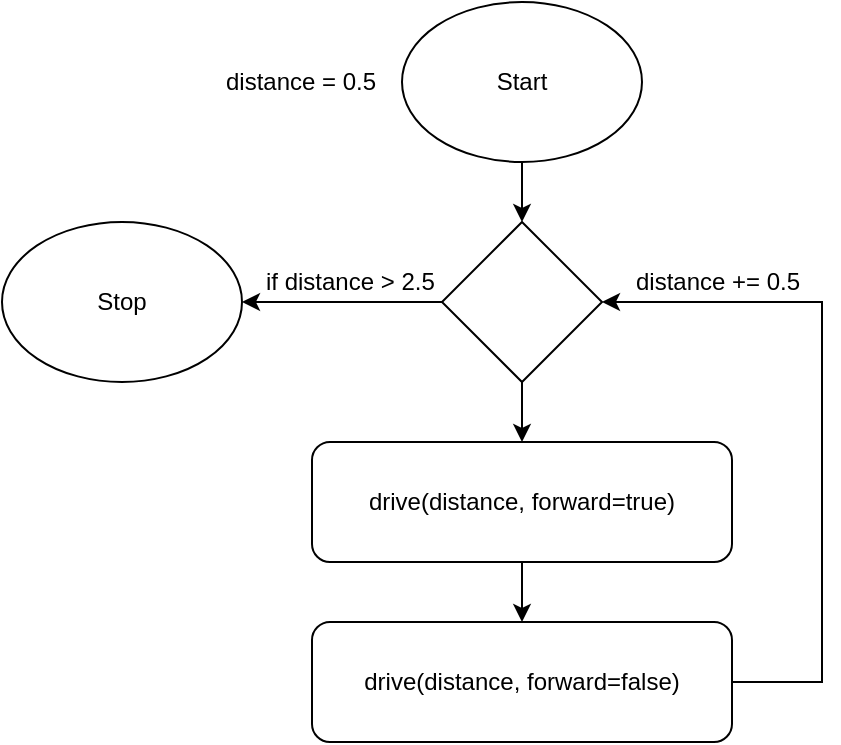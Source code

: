 <mxfile version="11.2.5" type="device" pages="1"><diagram id="Orkud43MLt0eyFwBBy7L" name="Page-1"><mxGraphModel dx="782" dy="411" grid="1" gridSize="10" guides="1" tooltips="1" connect="1" arrows="1" fold="1" page="1" pageScale="1" pageWidth="827" pageHeight="1169" math="0" shadow="0"><root><mxCell id="0"/><mxCell id="1" parent="0"/><mxCell id="f_i7wdrZVsJJb8VaxiQZ-4" value="" style="edgeStyle=orthogonalEdgeStyle;rounded=0;orthogonalLoop=1;jettySize=auto;html=1;" edge="1" parent="1" source="f_i7wdrZVsJJb8VaxiQZ-1" target="f_i7wdrZVsJJb8VaxiQZ-2"><mxGeometry relative="1" as="geometry"/></mxCell><mxCell id="f_i7wdrZVsJJb8VaxiQZ-1" value="&lt;div&gt;Start&lt;/div&gt;" style="ellipse;whiteSpace=wrap;html=1;" vertex="1" parent="1"><mxGeometry x="290" y="10" width="120" height="80" as="geometry"/></mxCell><mxCell id="f_i7wdrZVsJJb8VaxiQZ-9" value="" style="edgeStyle=orthogonalEdgeStyle;rounded=0;orthogonalLoop=1;jettySize=auto;html=1;entryX=1;entryY=0.5;entryDx=0;entryDy=0;" edge="1" parent="1" source="f_i7wdrZVsJJb8VaxiQZ-2" target="f_i7wdrZVsJJb8VaxiQZ-7"><mxGeometry relative="1" as="geometry"><mxPoint x="230" y="160" as="targetPoint"/></mxGeometry></mxCell><mxCell id="f_i7wdrZVsJJb8VaxiQZ-11" value="" style="edgeStyle=orthogonalEdgeStyle;rounded=0;orthogonalLoop=1;jettySize=auto;html=1;entryX=0.5;entryY=0;entryDx=0;entryDy=0;" edge="1" parent="1" source="f_i7wdrZVsJJb8VaxiQZ-2" target="f_i7wdrZVsJJb8VaxiQZ-12"><mxGeometry relative="1" as="geometry"><mxPoint x="350" y="280" as="targetPoint"/></mxGeometry></mxCell><mxCell id="f_i7wdrZVsJJb8VaxiQZ-2" value="" style="rhombus;whiteSpace=wrap;html=1;" vertex="1" parent="1"><mxGeometry x="310" y="120" width="80" height="80" as="geometry"/></mxCell><mxCell id="f_i7wdrZVsJJb8VaxiQZ-5" value="distance = 0.5" style="text;html=1;resizable=0;points=[];autosize=1;align=left;verticalAlign=top;spacingTop=-4;" vertex="1" parent="1"><mxGeometry x="200" y="40" width="90" height="20" as="geometry"/></mxCell><mxCell id="f_i7wdrZVsJJb8VaxiQZ-6" value="&lt;div&gt;if distance &amp;gt; 2.5&lt;/div&gt;" style="text;html=1;resizable=0;points=[];autosize=1;align=left;verticalAlign=top;spacingTop=-4;" vertex="1" parent="1"><mxGeometry x="220" y="140" width="100" height="20" as="geometry"/></mxCell><mxCell id="f_i7wdrZVsJJb8VaxiQZ-7" value="&lt;div&gt;Stop&lt;/div&gt;" style="ellipse;whiteSpace=wrap;html=1;" vertex="1" parent="1"><mxGeometry x="90" y="120" width="120" height="80" as="geometry"/></mxCell><mxCell id="f_i7wdrZVsJJb8VaxiQZ-14" value="" style="edgeStyle=orthogonalEdgeStyle;rounded=0;orthogonalLoop=1;jettySize=auto;html=1;" edge="1" parent="1" source="f_i7wdrZVsJJb8VaxiQZ-12" target="f_i7wdrZVsJJb8VaxiQZ-13"><mxGeometry relative="1" as="geometry"/></mxCell><mxCell id="f_i7wdrZVsJJb8VaxiQZ-12" value="&lt;div&gt;drive(distance, forward=true)&lt;/div&gt;" style="rounded=1;whiteSpace=wrap;html=1;" vertex="1" parent="1"><mxGeometry x="245" y="230" width="210" height="60" as="geometry"/></mxCell><mxCell id="f_i7wdrZVsJJb8VaxiQZ-13" value="drive(distance, forward=false)" style="rounded=1;whiteSpace=wrap;html=1;" vertex="1" parent="1"><mxGeometry x="245" y="320" width="210" height="60" as="geometry"/></mxCell><mxCell id="f_i7wdrZVsJJb8VaxiQZ-17" style="edgeStyle=orthogonalEdgeStyle;rounded=0;orthogonalLoop=1;jettySize=auto;html=1;entryX=1;entryY=0.5;entryDx=0;entryDy=0;exitX=1;exitY=0.5;exitDx=0;exitDy=0;" edge="1" parent="1" source="f_i7wdrZVsJJb8VaxiQZ-13" target="f_i7wdrZVsJJb8VaxiQZ-2"><mxGeometry relative="1" as="geometry"><Array as="points"><mxPoint x="500" y="350"/><mxPoint x="500" y="160"/></Array></mxGeometry></mxCell><mxCell id="f_i7wdrZVsJJb8VaxiQZ-18" value="&lt;div&gt;distance += 0.5&lt;/div&gt;" style="text;html=1;resizable=0;points=[];autosize=1;align=left;verticalAlign=top;spacingTop=-4;rotation=0;" vertex="1" parent="1"><mxGeometry x="405" y="140" width="100" height="20" as="geometry"/></mxCell></root></mxGraphModel></diagram></mxfile>